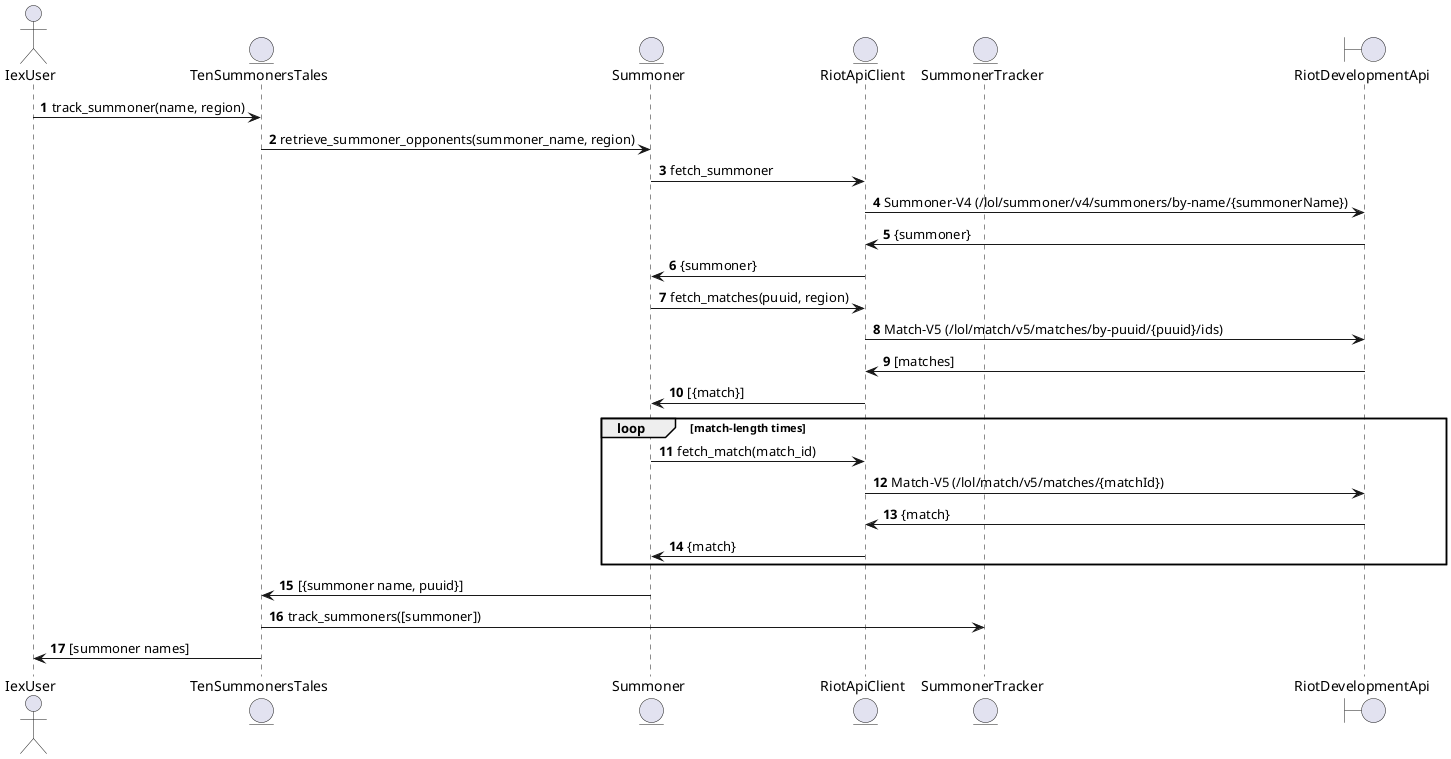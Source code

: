 @startuml
'https://plantuml.com/sequence-diagram

autonumber

actor IexUser
entity TenSummonersTales
entity Summoner
entity RiotApiClient
entity SummonerTracker
boundary RiotDevelopmentApi

IexUser -> TenSummonersTales : track_summoner(name, region)
TenSummonersTales -> Summoner : retrieve_summoner_opponents(summoner_name, region)
Summoner -> RiotApiClient : fetch_summoner
RiotApiClient -> RiotDevelopmentApi : Summoner-V4 (/lol/summoner/v4/summoners/by-name/{summonerName})
RiotApiClient <- RiotDevelopmentApi : {summoner}
Summoner <- RiotApiClient : {summoner}
Summoner -> RiotApiClient : fetch_matches(puuid, region)
RiotApiClient -> RiotDevelopmentApi : Match-V5 (/lol/match/v5/matches/by-puuid/{puuid}/ids)
RiotApiClient <- RiotDevelopmentApi : [matches]
Summoner <- RiotApiClient : [{match}]

loop match-length times
  Summoner -> RiotApiClient : fetch_match(match_id)
  RiotApiClient -> RiotDevelopmentApi : Match-V5 (/lol/match/v5/matches/{matchId})
  RiotApiClient <- RiotDevelopmentApi : {match}
  Summoner <- RiotApiClient : {match}
end

TenSummonersTales <- Summoner : [{summoner name, puuid}]

TenSummonersTales -> SummonerTracker : track_summoners([summoner])

IexUser <- TenSummonersTales : [summoner names]

@enduml
